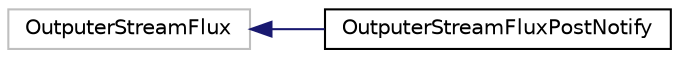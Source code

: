 digraph "Graphical Class Hierarchy"
{
 // LATEX_PDF_SIZE
  edge [fontname="Helvetica",fontsize="10",labelfontname="Helvetica",labelfontsize="10"];
  node [fontname="Helvetica",fontsize="10",shape=record];
  rankdir="LR";
  Node93 [label="OutputerStreamFlux",height=0.2,width=0.4,color="grey75", fillcolor="white", style="filled",tooltip=" "];
  Node93 -> Node0 [dir="back",color="midnightblue",fontsize="10",style="solid",fontname="Helvetica"];
  Node0 [label="OutputerStreamFluxPostNotify",height=0.2,width=0.4,color="black", fillcolor="white", style="filled",URL="$classmoja_1_1modules_1_1cbm_1_1OutputerStreamFluxPostNotify.html",tooltip=" "];
}
